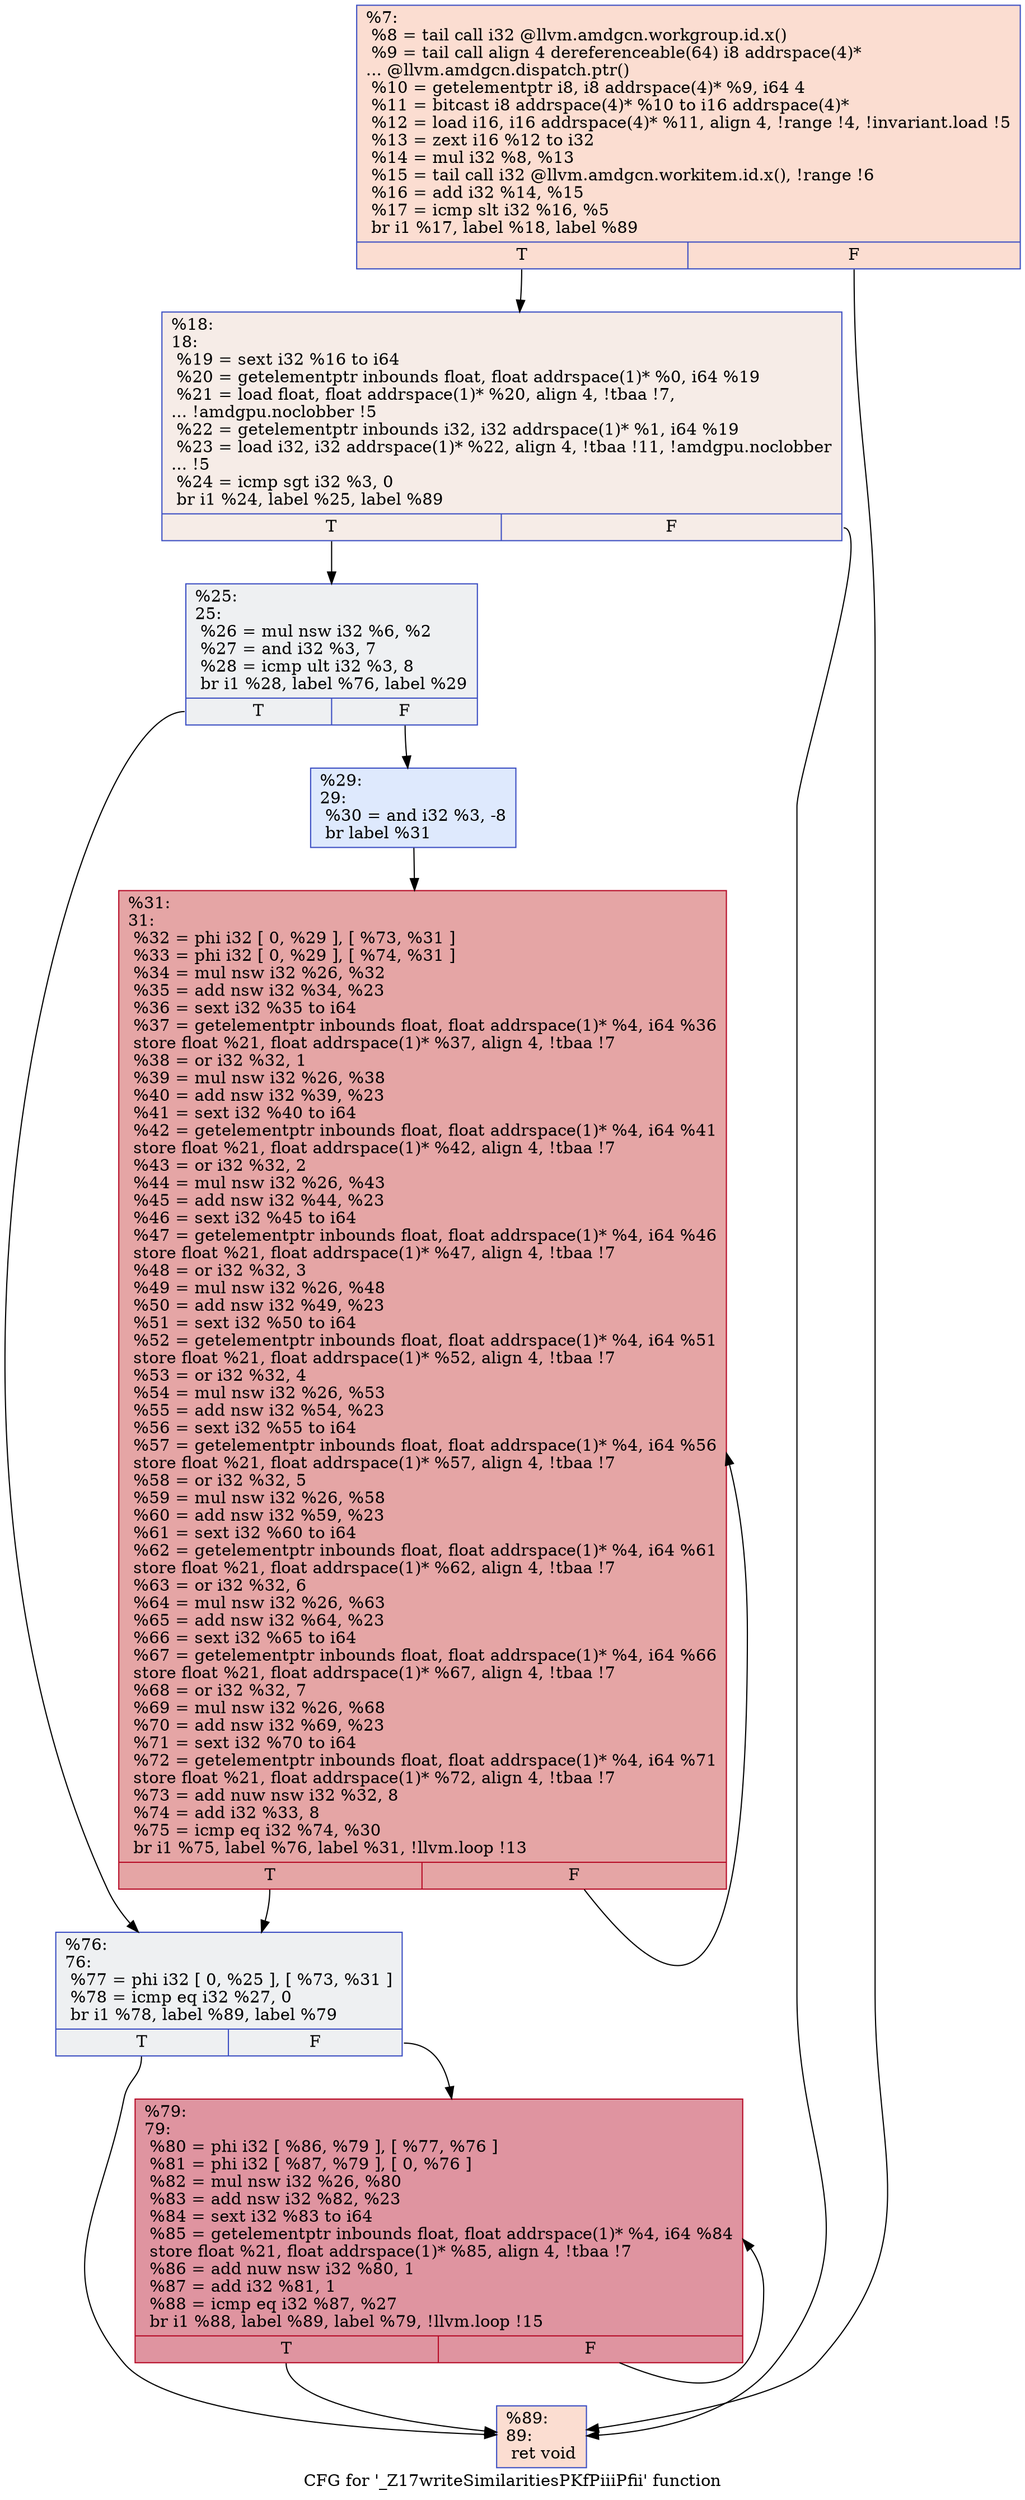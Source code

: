 digraph "CFG for '_Z17writeSimilaritiesPKfPiiiPfii' function" {
	label="CFG for '_Z17writeSimilaritiesPKfPiiiPfii' function";

	Node0x5763e40 [shape=record,color="#3d50c3ff", style=filled, fillcolor="#f7b39670",label="{%7:\l  %8 = tail call i32 @llvm.amdgcn.workgroup.id.x()\l  %9 = tail call align 4 dereferenceable(64) i8 addrspace(4)*\l... @llvm.amdgcn.dispatch.ptr()\l  %10 = getelementptr i8, i8 addrspace(4)* %9, i64 4\l  %11 = bitcast i8 addrspace(4)* %10 to i16 addrspace(4)*\l  %12 = load i16, i16 addrspace(4)* %11, align 4, !range !4, !invariant.load !5\l  %13 = zext i16 %12 to i32\l  %14 = mul i32 %8, %13\l  %15 = tail call i32 @llvm.amdgcn.workitem.id.x(), !range !6\l  %16 = add i32 %14, %15\l  %17 = icmp slt i32 %16, %5\l  br i1 %17, label %18, label %89\l|{<s0>T|<s1>F}}"];
	Node0x5763e40:s0 -> Node0x5765db0;
	Node0x5763e40:s1 -> Node0x5765e40;
	Node0x5765db0 [shape=record,color="#3d50c3ff", style=filled, fillcolor="#ead5c970",label="{%18:\l18:                                               \l  %19 = sext i32 %16 to i64\l  %20 = getelementptr inbounds float, float addrspace(1)* %0, i64 %19\l  %21 = load float, float addrspace(1)* %20, align 4, !tbaa !7,\l... !amdgpu.noclobber !5\l  %22 = getelementptr inbounds i32, i32 addrspace(1)* %1, i64 %19\l  %23 = load i32, i32 addrspace(1)* %22, align 4, !tbaa !11, !amdgpu.noclobber\l... !5\l  %24 = icmp sgt i32 %3, 0\l  br i1 %24, label %25, label %89\l|{<s0>T|<s1>F}}"];
	Node0x5765db0:s0 -> Node0x5766bb0;
	Node0x5765db0:s1 -> Node0x5765e40;
	Node0x5766bb0 [shape=record,color="#3d50c3ff", style=filled, fillcolor="#d9dce170",label="{%25:\l25:                                               \l  %26 = mul nsw i32 %6, %2\l  %27 = and i32 %3, 7\l  %28 = icmp ult i32 %3, 8\l  br i1 %28, label %76, label %29\l|{<s0>T|<s1>F}}"];
	Node0x5766bb0:s0 -> Node0x5766f00;
	Node0x5766bb0:s1 -> Node0x5766f50;
	Node0x5766f50 [shape=record,color="#3d50c3ff", style=filled, fillcolor="#b5cdfa70",label="{%29:\l29:                                               \l  %30 = and i32 %3, -8\l  br label %31\l}"];
	Node0x5766f50 -> Node0x5767150;
	Node0x5767150 [shape=record,color="#b70d28ff", style=filled, fillcolor="#c5333470",label="{%31:\l31:                                               \l  %32 = phi i32 [ 0, %29 ], [ %73, %31 ]\l  %33 = phi i32 [ 0, %29 ], [ %74, %31 ]\l  %34 = mul nsw i32 %26, %32\l  %35 = add nsw i32 %34, %23\l  %36 = sext i32 %35 to i64\l  %37 = getelementptr inbounds float, float addrspace(1)* %4, i64 %36\l  store float %21, float addrspace(1)* %37, align 4, !tbaa !7\l  %38 = or i32 %32, 1\l  %39 = mul nsw i32 %26, %38\l  %40 = add nsw i32 %39, %23\l  %41 = sext i32 %40 to i64\l  %42 = getelementptr inbounds float, float addrspace(1)* %4, i64 %41\l  store float %21, float addrspace(1)* %42, align 4, !tbaa !7\l  %43 = or i32 %32, 2\l  %44 = mul nsw i32 %26, %43\l  %45 = add nsw i32 %44, %23\l  %46 = sext i32 %45 to i64\l  %47 = getelementptr inbounds float, float addrspace(1)* %4, i64 %46\l  store float %21, float addrspace(1)* %47, align 4, !tbaa !7\l  %48 = or i32 %32, 3\l  %49 = mul nsw i32 %26, %48\l  %50 = add nsw i32 %49, %23\l  %51 = sext i32 %50 to i64\l  %52 = getelementptr inbounds float, float addrspace(1)* %4, i64 %51\l  store float %21, float addrspace(1)* %52, align 4, !tbaa !7\l  %53 = or i32 %32, 4\l  %54 = mul nsw i32 %26, %53\l  %55 = add nsw i32 %54, %23\l  %56 = sext i32 %55 to i64\l  %57 = getelementptr inbounds float, float addrspace(1)* %4, i64 %56\l  store float %21, float addrspace(1)* %57, align 4, !tbaa !7\l  %58 = or i32 %32, 5\l  %59 = mul nsw i32 %26, %58\l  %60 = add nsw i32 %59, %23\l  %61 = sext i32 %60 to i64\l  %62 = getelementptr inbounds float, float addrspace(1)* %4, i64 %61\l  store float %21, float addrspace(1)* %62, align 4, !tbaa !7\l  %63 = or i32 %32, 6\l  %64 = mul nsw i32 %26, %63\l  %65 = add nsw i32 %64, %23\l  %66 = sext i32 %65 to i64\l  %67 = getelementptr inbounds float, float addrspace(1)* %4, i64 %66\l  store float %21, float addrspace(1)* %67, align 4, !tbaa !7\l  %68 = or i32 %32, 7\l  %69 = mul nsw i32 %26, %68\l  %70 = add nsw i32 %69, %23\l  %71 = sext i32 %70 to i64\l  %72 = getelementptr inbounds float, float addrspace(1)* %4, i64 %71\l  store float %21, float addrspace(1)* %72, align 4, !tbaa !7\l  %73 = add nuw nsw i32 %32, 8\l  %74 = add i32 %33, 8\l  %75 = icmp eq i32 %74, %30\l  br i1 %75, label %76, label %31, !llvm.loop !13\l|{<s0>T|<s1>F}}"];
	Node0x5767150:s0 -> Node0x5766f00;
	Node0x5767150:s1 -> Node0x5767150;
	Node0x5766f00 [shape=record,color="#3d50c3ff", style=filled, fillcolor="#d9dce170",label="{%76:\l76:                                               \l  %77 = phi i32 [ 0, %25 ], [ %73, %31 ]\l  %78 = icmp eq i32 %27, 0\l  br i1 %78, label %89, label %79\l|{<s0>T|<s1>F}}"];
	Node0x5766f00:s0 -> Node0x5765e40;
	Node0x5766f00:s1 -> Node0x5769ce0;
	Node0x5769ce0 [shape=record,color="#b70d28ff", style=filled, fillcolor="#b70d2870",label="{%79:\l79:                                               \l  %80 = phi i32 [ %86, %79 ], [ %77, %76 ]\l  %81 = phi i32 [ %87, %79 ], [ 0, %76 ]\l  %82 = mul nsw i32 %26, %80\l  %83 = add nsw i32 %82, %23\l  %84 = sext i32 %83 to i64\l  %85 = getelementptr inbounds float, float addrspace(1)* %4, i64 %84\l  store float %21, float addrspace(1)* %85, align 4, !tbaa !7\l  %86 = add nuw nsw i32 %80, 1\l  %87 = add i32 %81, 1\l  %88 = icmp eq i32 %87, %27\l  br i1 %88, label %89, label %79, !llvm.loop !15\l|{<s0>T|<s1>F}}"];
	Node0x5769ce0:s0 -> Node0x5765e40;
	Node0x5769ce0:s1 -> Node0x5769ce0;
	Node0x5765e40 [shape=record,color="#3d50c3ff", style=filled, fillcolor="#f7b39670",label="{%89:\l89:                                               \l  ret void\l}"];
}
